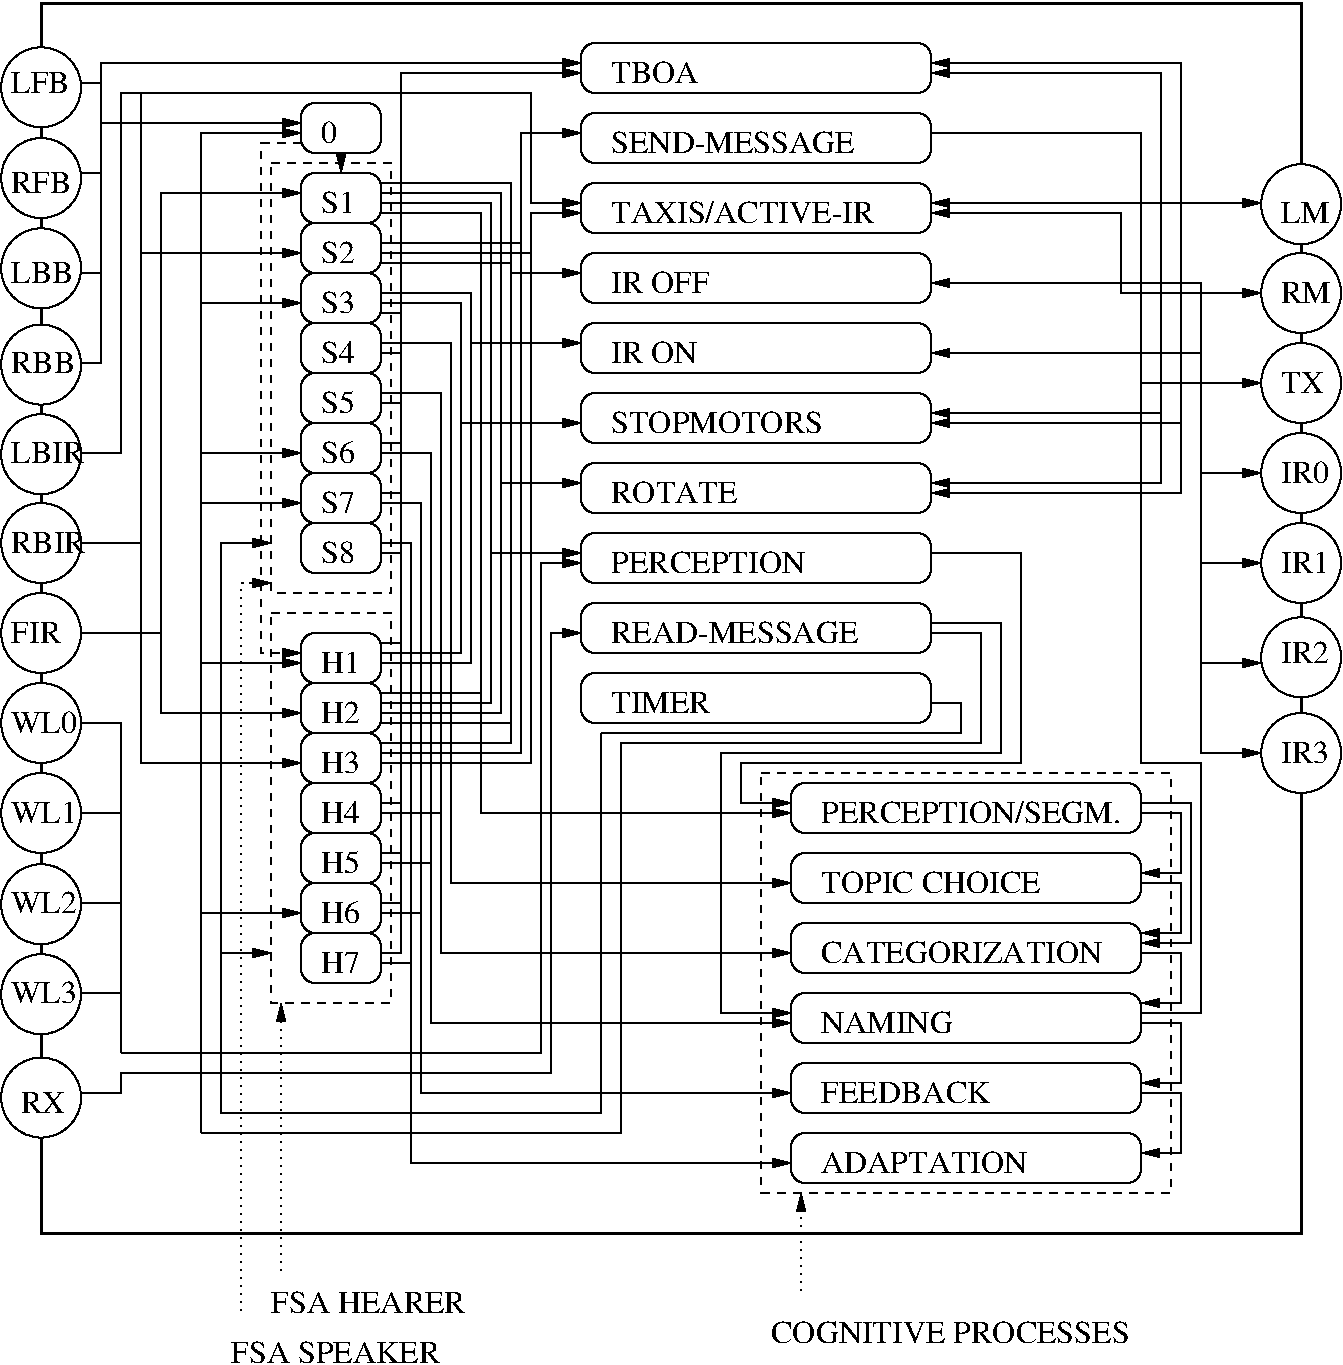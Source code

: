 #FIG 3.2
Portrait
Center
Inches
A4      
89.00
Single
-2
1200 2
0 32 #8e8e8e
0 33 #444444
0 34 #8e8f8e
6 4650 5025 7275 5925
2 4 0 1 0 7 1 0 20 0.000 0 0 7 0 0 5
	 7275 5400 7275 5025 4650 5025 4650 5400 7275 5400
2 4 0 1 0 7 2 0 -1 0.000 0 0 7 0 0 5
	 7275 5925 7275 5550 4650 5550 4650 5925 7275 5925
4 0 0 1 0 0 16 0.0000 4 165 1950 4875 5325 READ-MESSAGE\001
4 0 0 1 0 0 16 0.0000 4 165 750 4875 5850 TIMER\001
-6
6 9750 1725 10350 6450
1 4 0 1 0 7 3 0 20 0.000 1 0.0000 10050 4050 300 300 10050 3750 10050 4350
1 4 0 1 0 7 3 0 20 0.000 1 0.0000 10050 2700 300 300 10050 2400 10050 3000
1 4 0 1 0 7 3 0 20 0.000 1 0.0000 10050 2034 300 300 10050 1734 10050 2334
1 4 0 1 0 7 3 0 20 0.000 1 0.0000 10050 4725 300 300 10050 4425 10050 5025
1 4 0 1 0 7 3 0 20 0.000 1 0.0000 10050 5432 300 300 10050 5132 10050 5732
1 4 0 1 0 7 3 0 20 0.000 1 0.0000 10050 6150 300 300 10050 5850 10050 6450
1 4 0 1 0 7 100 0 20 0.000 1 0.0000 10050 3375 300 300 10050 3075 10050 3675
4 0 0 2 0 0 16 0.0000 4 165 360 9900 2175 LM\001
4 0 0 2 0 0 16 0.0000 4 165 375 9900 2775 RM\001
4 0 0 3 0 0 16 0.0000 4 165 330 9900 3450 TX\001
4 0 0 2 0 0 16 0.0000 4 165 360 9900 4125 IR0\001
4 0 0 2 0 0 16 0.0000 4 165 360 9900 4800 IR1\001
4 0 0 2 0 0 16 0.0000 4 165 360 9900 6225 IR3\001
4 0 0 2 0 0 16 0.0000 4 165 360 9900 5475 IR2\001
-6
1 4 0 1 0 7 1 0 20 0.000 1 0.0000 600 8734 300 300 600 8434 600 9034
1 4 0 1 0 7 10 0 20 0.000 1 0.0000 600 1157 300 300 600 857 600 1457
1 4 0 1 0 7 100 0 20 0.000 1 0.0000 600 5250 300 300 600 4950 600 5550
1 4 0 1 0 7 100 0 20 0.000 1 0.0000 600 4575 300 300 600 4275 600 4875
1 4 0 1 0 7 100 0 20 0.000 1 0.0000 600 3909 300 300 600 3609 600 4209
1 4 0 1 0 7 100 0 20 0.000 1 0.0000 600 3237 300 300 600 2937 600 3537
1 4 0 1 0 7 100 0 20 0.000 1 0.0000 600 2515 300 300 600 2215 600 2815
1 4 0 1 0 7 100 0 20 0.000 1 0.0000 600 1838 300 300 600 1538 600 2138
1 4 0 1 0 7 100 0 20 3.000 1 0.0000 600 7959 300 300 600 7659 600 8259
1 4 0 1 0 7 100 0 20 3.000 1 0.0000 600 7284 300 300 600 6984 600 7584
1 4 0 1 0 7 100 0 20 3.000 1 0.0000 600 6600 300 300 600 6300 600 6900
1 4 0 1 0 7 100 0 20 3.000 1 0.0000 600 5925 300 300 600 5625 600 6225
2 1 0 1 0 7 1 0 -1 0.000 0 0 -1 0 0 3
	 900 5925 1200 5925 1200 8400
2 1 0 1 0 7 1 0 -1 0.000 0 0 -1 1 0 3
	1 1 1.00 60.00 120.00
	 1800 9000 1800 1500 2550 1500
2 1 0 1 0 7 2 0 -1 0.000 0 0 7 1 0 2
	1 1 1.00 60.00 120.00
	 1950 7650 2325 7650
2 1 0 1 0 7 100 0 20 0.000 0 0 -1 1 0 2
	1 1 1.00 60.00 120.00
	 1050 1425 2550 1425
2 1 2 1 0 7 100 0 -1 3.000 0 0 -1 1 0 2
	1 1 1.00 60.00 120.00
	 2400 10050 2400 8025
2 1 2 1 0 7 100 0 -1 3.000 0 0 -1 1 0 3
	1 1 1.00 60.00 120.00
	 2100 10350 2100 4875 2325 4875
2 1 0 1 0 7 100 0 -1 3.000 0 0 7 1 0 4
	1 1 1.00 60.00 120.00
	 1200 8400 4350 8400 4350 4725 4650 4725
2 1 2 1 0 7 100 0 -1 3.000 0 0 -1 1 0 2
	1 1 1.00 60.00 120.00
	 6300 10200 6300 9450
2 4 0 1 0 7 1 0 20 0.000 0 0 7 0 0 5
	 3150 1650 3150 1275 2550 1275 2550 1650 3150 1650
2 4 0 1 0 7 100 0 20 0.000 0 0 7 0 0 5
	 3150 2175 3150 1800 2550 1800 2550 2175 3150 2175
2 4 0 1 0 7 100 0 20 0.000 0 0 7 0 0 5
	 3150 2550 3150 2175 2550 2175 2550 2550 3150 2550
2 4 0 1 0 7 100 0 20 0.000 0 0 7 0 0 5
	 3150 2925 3150 2550 2550 2550 2550 2925 3150 2925
2 4 0 1 0 7 100 0 20 0.000 0 0 7 0 0 5
	 3150 3300 3150 2925 2550 2925 2550 3300 3150 3300
2 4 0 1 0 7 100 0 20 0.000 0 0 7 0 0 5
	 3150 3675 3150 3300 2550 3300 2550 3675 3150 3675
2 4 0 1 0 7 100 0 20 0.000 0 0 7 0 0 5
	 3150 4050 3150 3675 2550 3675 2550 4050 3150 4050
2 4 0 1 0 7 100 0 20 0.000 0 0 7 0 0 5
	 3150 4425 3150 4050 2550 4050 2550 4425 3150 4425
2 4 0 1 0 7 100 0 20 0.000 0 0 7 0 0 5
	 3150 4800 3150 4425 2550 4425 2550 4800 3150 4800
2 1 0 1 0 7 1 0 -1 0.000 0 0 -1 0 0 2
	 900 8700 1200 8700
2 1 0 1 0 7 2 0 -1 0.000 0 0 7 1 0 6
	1 1 1.00 60.00 120.00
	 4800 6000 4800 8850 1950 8850 1950 5625 1950 4575 2325 4575
2 1 0 1 0 7 100 0 -1 0.000 0 0 -1 0 0 2
	 900 2550 1050 2550
2 1 0 1 0 7 100 0 -1 0.000 0 0 -1 0 0 2
	 900 1800 1050 1800
2 1 0 1 0 7 100 0 -1 0.000 0 0 -1 0 0 2
	 900 1125 1050 1125
2 1 0 1 0 7 100 0 -1 0.000 0 0 7 1 0 6
	1 1 1.00 60.00 120.00
	 900 4575 1350 4575 1350 1200 4275 1200 4275 2025 4650 2025
2 1 0 1 0 7 100 0 -1 0.000 0 0 -1 0 0 2
	 900 3900 1200 3900
2 1 0 1 0 7 100 0 -1 0.000 0 0 7 1 0 4
	1 1 1.00 60.00 120.00
	 900 5250 1500 5250 1500 1950 2550 1950
2 1 0 1 0 7 100 0 -1 0.000 0 0 -1 1 0 2
	1 1 1.00 60.00 120.00
	 1350 2400 2550 2400
2 1 0 1 0 7 100 0 -1 0.000 0 0 -1 1 0 2
	1 1 1.00 60.00 120.00
	 1800 2775 2550 2775
2 1 0 1 0 7 100 0 -1 0.000 0 0 -1 1 0 2
	1 1 1.00 60.00 120.00
	 1800 3900 2550 3900
2 1 0 1 0 7 100 0 -1 0.000 0 0 -1 1 0 2
	1 1 1.00 60.00 120.00
	 1800 4275 2550 4275
2 1 0 1 0 7 100 0 -1 0.000 0 0 -1 0 0 3
	 1200 3900 1200 1200 1350 1200
2 1 0 1 0 7 100 0 -1 0.000 0 0 -1 1 0 2
	1 1 1.00 60.00 120.00
	 1800 5475 2550 5475
2 1 0 1 0 7 100 0 -1 0.000 0 0 -1 1 0 3
	1 1 1.00 60.00 120.00
	 1500 5250 1500 5850 2550 5850
2 1 0 1 0 7 100 0 -1 0.000 0 0 -1 1 0 3
	1 1 1.00 60.00 120.00
	 1350 4575 1350 6225 2550 6225
2 1 0 1 0 7 100 0 -1 0.000 0 0 -1 1 0 2
	1 1 1.00 60.00 120.00
	 1800 7350 2550 7350
2 1 0 1 0 7 100 0 -1 0.000 0 0 -1 1 0 2
	1 1 1.00 60.00 120.00
	 2850 1650 2850 1800
2 1 1 1 0 7 100 0 -1 4.000 0 0 7 1 0 4
	1 1 1.00 60.00 120.00
	 2550 1575 2250 1575 2250 5400 2550 5400
2 1 0 1 0 7 100 0 -1 4.000 0 0 -1 1 0 4
	1 1 1.00 60.00 120.00
	 3150 1875 4125 1875 4125 2550 4650 2550
2 1 0 1 0 7 100 0 -1 4.000 0 0 -1 1 0 4
	1 1 1.00 60.00 120.00
	 3150 1950 4050 1950 4050 4125 4650 4125
2 1 0 1 0 7 100 0 -1 4.000 0 0 -1 1 0 4
	1 1 1.00 60.00 120.00
	 3150 2025 3975 2025 3975 4650 4650 4650
2 1 0 1 0 7 100 0 -1 4.000 0 0 -1 1 0 4
	1 1 1.00 60.00 120.00
	 3150 2325 4200 2325 4200 1500 4650 1500
2 1 0 1 0 7 100 0 -1 4.000 0 0 -1 1 0 4
	1 1 1.00 60.00 120.00
	 3150 2400 4275 2400 4275 2100 4650 2100
2 1 0 1 0 7 100 0 -1 4.000 0 0 -1 1 0 4
	1 1 1.00 60.00 120.00
	 3150 2700 3825 2700 3825 3075 4650 3075
2 1 0 1 0 7 100 0 -1 4.000 0 0 -1 1 0 4
	1 1 1.00 60.00 120.00
	 3150 2775 3750 2775 3750 3675 4650 3675
2 1 0 1 0 7 100 0 -1 4.000 0 0 -1 1 0 4
	1 1 1.00 60.00 120.00
	 3150 3075 3675 3075 3675 7125 6225 7125
2 1 0 1 0 7 100 0 -1 4.000 0 0 -1 1 0 4
	1 1 1.00 60.00 120.00
	 3150 3450 3600 3450 3600 7650 6225 7650
2 1 0 1 0 7 100 0 -1 4.000 0 0 -1 1 0 4
	1 1 1.00 60.00 120.00
	 3150 3900 3525 3900 3525 8175 6225 8175
2 1 0 1 0 7 100 0 -1 4.000 0 0 -1 1 0 4
	1 1 1.00 60.00 120.00
	 3150 4275 3450 4275 3450 8700 6225 8700
2 1 0 1 0 7 100 0 -1 4.000 0 0 -1 1 0 4
	1 1 1.00 60.00 120.00
	 3150 4575 3375 4575 3375 9225 6225 9225
2 1 0 1 0 7 100 0 -1 4.000 0 0 -1 1 0 4
	1 1 1.00 60.00 120.00
	 3150 2100 3900 2100 3900 6600 6225 6600
2 1 0 1 0 7 100 0 -1 4.000 0 0 -1 0 0 3
	 3150 6225 4275 6225 4275 2400
2 1 0 1 0 7 100 0 -1 4.000 0 0 -1 0 0 3
	 3150 6150 4200 6150 4200 2325
2 1 0 1 0 7 100 0 -1 4.000 0 0 -1 0 0 3
	 3150 5400 3750 5400 3750 3675
2 1 0 1 0 7 100 0 -1 4.000 0 0 -1 0 0 3
	 3150 5475 3825 5475 3825 3075
2 1 0 1 0 7 100 0 -1 4.000 0 0 -1 0 0 3
	 3150 5775 3975 5775 3975 4650
2 1 0 1 0 7 100 0 -1 4.000 0 0 -1 0 0 3
	 3150 5850 4050 5850 4050 4125
2 1 0 1 0 7 100 0 -1 4.000 0 0 -1 0 0 3
	 3150 5925 4125 5925 4125 2475
2 1 0 1 0 7 100 0 -1 4.000 0 0 -1 0 0 3
	 3150 6075 4125 6075 4125 5925
2 1 0 1 0 7 100 0 -1 4.000 0 0 -1 0 0 2
	 3150 2475 4125 2475
2 1 0 1 0 7 100 0 -1 4.000 0 0 -1 0 0 2
	 3150 5700 3900 5700
2 1 0 1 0 7 100 0 -1 4.000 0 0 -1 0 0 2
	 3150 6600 3600 6600
2 1 0 1 0 7 100 0 -1 4.000 0 0 -1 0 0 2
	 3150 6975 3525 6975
2 1 0 1 0 7 100 0 -1 4.000 0 0 -1 0 0 2
	 3150 7350 3450 7350
2 1 0 1 0 7 100 0 -1 4.000 0 0 -1 0 0 2
	 3150 7725 3375 7725
2 4 0 1 0 7 1 0 20 0.000 0 0 7 0 0 5
	 3150 6375 3150 6000 2550 6000 2550 6375 3150 6375
2 4 0 1 0 7 1 0 20 0.000 0 0 7 0 0 5
	 3150 6750 3150 6375 2550 6375 2550 6750 3150 6750
2 4 0 1 0 7 1 0 20 0.000 0 0 7 0 0 5
	 3150 7125 3150 6750 2550 6750 2550 7125 3150 7125
2 4 0 1 0 7 1 0 20 0.000 0 0 7 0 0 5
	 3150 7500 3150 7125 2550 7125 2550 7500 3150 7500
2 4 0 1 0 7 1 0 20 0.000 0 0 7 0 0 5
	 3150 7875 3150 7500 2550 7500 2550 7875 3150 7875
2 4 0 1 0 7 1 0 20 0.000 0 0 7 0 0 5
	 3150 6000 3150 5625 2550 5625 2550 6000 3150 6000
2 4 0 1 0 7 1 0 20 0.000 0 0 7 0 0 5
	 3150 5625 3150 5250 2550 5250 2550 5625 3150 5625
2 2 1 1 0 7 100 0 -1 4.000 0 0 -1 0 0 5
	 2325 5100 3225 5100 3225 8025 2325 8025 2325 5100
2 2 1 1 0 7 100 0 -1 4.000 0 0 -1 0 0 5
	 2325 1725 3225 1725 3225 4950 2325 4950 2325 1725
2 1 0 1 0 7 100 0 -1 4.000 0 0 -1 1 0 4
	1 1 1.00 60.00 120.00
	 3150 7650 3300 7650 3300 1050 4650 1050
2 1 0 1 0 7 100 0 -1 4.000 0 0 -1 0 0 2
	 3150 2850 3300 2850
2 1 0 1 0 7 100 0 -1 4.000 0 0 -1 0 0 2
	 3150 3150 3300 3150
2 1 0 1 0 7 100 0 -1 4.000 0 0 -1 0 0 2
	 3150 3525 3300 3525
2 1 0 1 0 7 100 0 -1 4.000 0 0 -1 0 0 2
	 3150 3825 3300 3825
2 1 0 1 0 7 100 0 -1 4.000 0 0 -1 0 0 2
	 3150 4200 3300 4200
2 1 0 1 0 7 100 0 -1 4.000 0 0 -1 0 0 2
	 3150 4650 3300 4650
2 1 0 1 0 7 100 0 -1 4.000 0 0 -1 0 0 2
	 3150 5325 3300 5325
2 1 0 1 0 7 100 0 -1 4.000 0 0 -1 0 0 2
	 3150 6525 3300 6525
2 1 0 1 0 7 100 0 -1 4.000 0 0 -1 0 0 2
	 3150 6900 3300 6900
2 1 0 1 0 7 100 0 -1 4.000 0 0 -1 0 0 2
	 3150 7275 3300 7275
2 1 0 1 0 7 2 0 -1 0.000 0 0 7 1 0 6
	1 1 1.00 60.00 120.00
	 1200 8700 1200 8700 1200 8550 4425 8550 4425 5250 4650 5250
2 1 0 1 0 7 100 0 -1 4.000 0 0 -1 0 0 2
	 900 6600 1200 6600
2 1 0 1 0 7 100 0 -1 4.000 0 0 -1 0 0 2
	 900 7275 1200 7275
2 1 0 1 0 7 100 0 -1 4.000 0 0 -1 0 0 2
	 900 7950 1200 7950
2 1 0 1 0 7 100 0 -1 0.000 0 0 7 1 0 5
	1 1 1.00 60.00 120.00
	 900 3225 1050 3225 1050 1125 1050 975 4650 975
2 4 0 1 0 7 2 0 -1 0.000 0 0 7 0 0 5
	 8850 9375 8850 9000 6225 9000 6225 9375 8850 9375
2 4 0 1 0 7 2 0 -1 0.000 0 0 7 0 0 5
	 8850 8850 8850 8475 6225 8475 6225 8850 8850 8850
2 4 0 1 0 7 2 0 -1 0.000 0 0 7 0 0 5
	 8850 8325 8850 7950 6225 7950 6225 8325 8850 8325
2 4 0 1 0 7 2 0 -1 0.000 0 0 7 0 0 5
	 8850 7800 8850 7425 6225 7425 6225 7800 8850 7800
2 4 0 1 0 7 2 0 -1 0.000 0 0 7 0 0 5
	 8850 7275 8850 6900 6225 6900 6225 7275 8850 7275
2 4 0 1 0 7 2 0 -1 0.000 0 0 7 0 0 5
	 8850 6750 8850 6375 6225 6375 6225 6750 8850 6750
2 2 1 1 0 7 100 0 -1 4.000 0 0 -1 0 0 5
	 6000 6300 9075 6300 9075 9450 6000 9450 6000 6300
2 4 0 1 0 7 1 0 20 0.000 0 0 7 0 0 5
	 7275 2250 7275 1875 4650 1875 4650 2250 7275 2250
2 4 0 1 0 7 2 0 -1 0.000 0 0 7 0 0 5
	 7275 4875 7275 4500 4650 4500 4650 4875 7275 4875
2 4 0 1 0 7 2 0 -1 0.000 0 0 7 0 0 5
	 7275 4350 7275 3975 4650 3975 4650 4350 7275 4350
2 4 0 1 0 7 2 0 -1 0.000 0 0 7 0 0 5
	 7275 3300 7275 2925 4650 2925 4650 3300 7275 3300
2 4 0 1 0 7 1 0 20 0.000 0 0 7 0 0 5
	 7275 2775 7275 2400 4650 2400 4650 2775 7275 2775
2 4 0 1 0 7 2 0 -1 0.000 0 0 7 0 0 5
	 7275 1200 7275 825 4650 825 4650 1200 7275 1200
2 4 0 1 0 7 1 0 20 0.000 0 0 7 0 0 5
	 7275 1725 7275 1350 4650 1350 4650 1725 7275 1725
2 1 0 1 0 7 100 0 -1 4.000 0 0 7 1 1 4
	1 1 1.00 60.00 120.00
	1 1 1.00 60.00 120.00
	 7275 4200 9150 4200 9150 2700 9750 2700
2 1 0 1 0 7 100 0 -1 4.000 0 0 7 0 1 4
	1 1 1.00 60.00 120.00
	 7275 2100 8700 2100 8700 2700 9150 2700
2 1 0 1 0 7 100 0 -1 4.000 0 0 7 0 1 2
	1 1 1.00 60.00 120.00
	 7275 2025 9000 2025
2 1 0 1 0 7 100 0 -1 4.000 0 0 7 1 1 4
	1 1 1.00 60.00 120.00
	1 1 1.00 60.00 120.00
	 7275 4125 9000 4125 9000 2025 9750 2025
2 1 0 1 0 7 100 0 -1 4.000 0 0 7 1 0 4
	1 1 1.00 60.00 120.00
	 7275 1500 8850 1500 8850 3375 9750 3375
2 4 0 1 0 7 100 0 -1 4.000 0 0 7 0 0 5
	 7275 3825 7275 3450 4650 3450 4650 3825 7275 3825
2 1 0 1 0 7 100 0 -1 4.000 0 0 -1 0 1 2
	1 1 1.00 60.00 120.00
	 7275 3675 9150 3675
2 1 0 1 0 7 100 0 -1 4.000 0 0 -1 0 1 2
	1 1 1.00 60.00 120.00
	 7275 3600 9000 3600
2 1 0 1 0 7 100 0 -1 4.000 0 0 -1 0 1 3
	1 1 1.00 60.00 120.00
	 7275 1050 9000 1050 9000 2025
2 1 0 1 0 7 100 0 -1 4.000 0 0 -1 0 1 3
	1 1 1.00 60.00 120.00
	 7275 975 9150 975 9150 2700
2 1 0 1 0 7 100 0 -1 4.000 0 0 -1 0 1 2
	1 1 1.00 60.00 120.00
	 7275 3150 9300 3150
2 1 0 1 0 7 100 0 -1 4.000 0 0 7 1 1 4
	1 1 1.00 60.00 120.00
	1 1 1.00 60.00 120.00
	 7275 2625 9300 2625 9300 6150 9750 6150
2 1 0 1 0 7 100 0 -1 4.000 0 0 -1 1 0 2
	1 1 1.00 60.00 120.00
	 9300 4050 9750 4050
2 1 0 1 0 7 100 0 -1 4.000 0 0 -1 1 0 2
	1 1 1.00 60.00 120.00
	 9300 4725 9750 4725
2 1 0 1 0 7 100 0 -1 4.000 0 0 -1 1 0 2
	1 1 1.00 60.00 120.00
	 9300 5475 9750 5475
2 1 0 1 0 7 100 0 -1 4.000 0 0 -1 1 0 6
	1 1 1.00 60.00 120.00
	 7275 4650 7950 4650 7950 6225 5850 6225 5850 6525 6225 6525
2 1 0 1 0 7 100 0 -1 4.000 0 0 -1 1 0 4
	1 1 1.00 60.00 120.00
	 8850 6600 9150 6600 9150 7050 8850 7050
2 1 0 1 0 7 100 0 -1 4.000 0 0 -1 1 0 4
	1 1 1.00 60.00 120.00
	 8850 7125 9150 7125 9150 7500 8850 7500
2 1 0 1 0 7 100 0 -1 4.000 0 0 -1 1 0 4
	1 1 1.00 60.00 120.00
	 8850 6525 9225 6525 9225 7575 8850 7575
2 1 0 1 0 7 100 0 -1 4.000 0 0 -1 1 0 4
	1 1 1.00 60.00 120.00
	 8850 7650 9150 7650 9150 8025 8850 8025
2 1 0 1 0 7 100 0 -1 4.000 0 0 -1 1 0 4
	1 1 1.00 60.00 120.00
	 8850 8175 9150 8175 9150 8625 8850 8625
2 1 0 1 0 7 100 0 -1 4.000 0 0 -1 1 0 4
	1 1 1.00 60.00 120.00
	 8850 8700 9150 8700 9150 9150 8850 9150
2 1 0 1 0 7 100 0 -1 4.000 0 0 7 0 0 5
	 8850 8100 9300 8100 9300 6225 8850 6225 8850 3375
2 1 0 1 0 7 100 0 -1 4.000 0 0 -1 0 0 4
	 4800 6000 7500 6000 7500 5775 7275 5775
2 1 0 1 0 7 100 0 -1 4.000 0 0 -1 0 0 6
	 7275 5250 7650 5250 7650 6075 4950 6075 4950 9000 1800 9000
2 1 0 1 0 7 100 0 -1 4.000 0 0 -1 1 0 6
	1 1 1.00 60.00 120.00
	 7275 5175 7800 5175 7800 6150 5700 6150 5700 8100 6225 8100
2 2 0 2 0 7 102 0 -1 4.500 0 0 7 0 0 5
	 600 525 10050 525 10050 9750 600 9750 600 525
4 0 0 1 0 0 16 0.0000 4 165 345 450 8850 RX\001
4 0 0 1 0 0 16 0.0000 4 165 120 2700 1575 0\001
4 0 0 10 0 0 16 0.0000 4 165 495 375 6000 WL0\001
4 0 0 10 0 0 16 0.0000 4 165 495 375 6675 WL1\001
4 0 0 10 0 0 16 0.0000 4 165 495 375 7350 WL2\001
4 0 0 10 0 0 16 0.0000 4 165 495 375 8025 WL3\001
4 0 0 100 0 0 16 0.0000 4 165 255 2700 2100 S1\001
4 0 0 100 0 0 16 0.0000 4 165 255 2700 2475 S2\001
4 0 0 100 0 0 16 0.0000 4 165 255 2700 2850 S3\001
4 0 0 100 0 0 16 0.0000 4 165 255 2700 3225 S4\001
4 0 0 100 0 0 16 0.0000 4 165 255 2700 3600 S5\001
4 0 0 100 0 0 16 0.0000 4 165 255 2700 3975 S6\001
4 0 0 100 0 0 16 0.0000 4 165 255 2700 4350 S7\001
4 0 0 100 0 0 16 0.0000 4 165 255 2700 4725 S8\001
4 0 0 1 0 0 16 0.0000 4 165 555 375 3975 LBIR\001
4 0 0 1 0 0 16 0.0000 4 165 465 375 1950 RFB\001
4 0 0 1 0 0 16 0.0000 4 165 480 375 2625 LBB\001
4 0 0 1 0 0 16 0.0000 4 165 495 375 3300 RBB\001
4 0 0 1 0 0 16 0.0000 4 165 450 375 1200 LFB\001
4 0 0 1 0 0 16 0.0000 4 165 570 375 4650 RBIR\001
4 0 0 1 0 0 16 0.0000 4 165 375 375 5325 FIR\001
4 0 0 1 0 0 16 0.0000 4 165 300 2700 5550 H1\001
4 0 0 1 0 0 16 0.0000 4 165 300 2700 5925 H2\001
4 0 0 1 0 0 16 0.0000 4 165 300 2700 6300 H3\001
4 0 0 1 0 0 16 0.0000 4 165 300 2700 6675 H4\001
4 0 0 1 0 0 16 0.0000 4 165 300 2700 7050 H5\001
4 0 0 1 0 0 16 0.0000 4 165 300 2700 7425 H6\001
4 0 0 1 0 0 16 0.0000 4 165 300 2700 7800 H7\001
4 0 0 1 0 0 16 0.0000 4 165 1590 6450 9300 ADAPTATION\001
4 0 0 1 0 0 16 0.0000 4 165 1305 6450 8775 FEEDBACK\001
4 0 0 1 0 0 16 0.0000 4 165 1005 6450 8250 NAMING\001
4 0 0 1 0 0 16 0.0000 4 165 2160 6450 7725 CATEGORIZATION\001
4 0 0 1 0 0 16 0.0000 4 195 1680 6450 7200 TOPIC CHOICE\001
4 0 0 1 0 0 16 0.0000 4 195 2280 6450 6675 PERCEPTION/SEGM.\001
4 0 0 1 0 0 16 0.0000 4 195 2055 4875 2175 TAXIS/ACTIVE-IR\001
4 0 0 1 0 0 16 0.0000 4 195 660 4875 3225 IR ON\001
4 0 0 1 0 0 16 0.0000 4 195 750 4875 2700 IR OFF\001
4 0 0 1 0 0 16 0.0000 4 165 1620 4875 3750 STOPMOTORS\001
4 0 0 1 0 0 16 0.0000 4 165 975 4875 4275 ROTATE\001
4 0 0 100 0 0 16 0.0000 4 165 1485 4875 4800 PERCEPTION\001
4 0 0 1 0 0 16 0.0000 4 165 675 4875 1125 TBOA\001
4 0 0 1 0 0 16 0.0000 4 165 1920 4875 1650 SEND-MESSAGE\001
4 0 0 100 0 0 16 0.0000 4 195 1500 2325 10350 FSA HEARER\001
4 0 0 100 0 0 16 0.0000 4 195 1605 2025 10725 FSA SPEAKER\001
4 0 0 100 0 0 16 0.0000 4 195 2745 6075 10575 COGNITIVE PROCESSES\001
